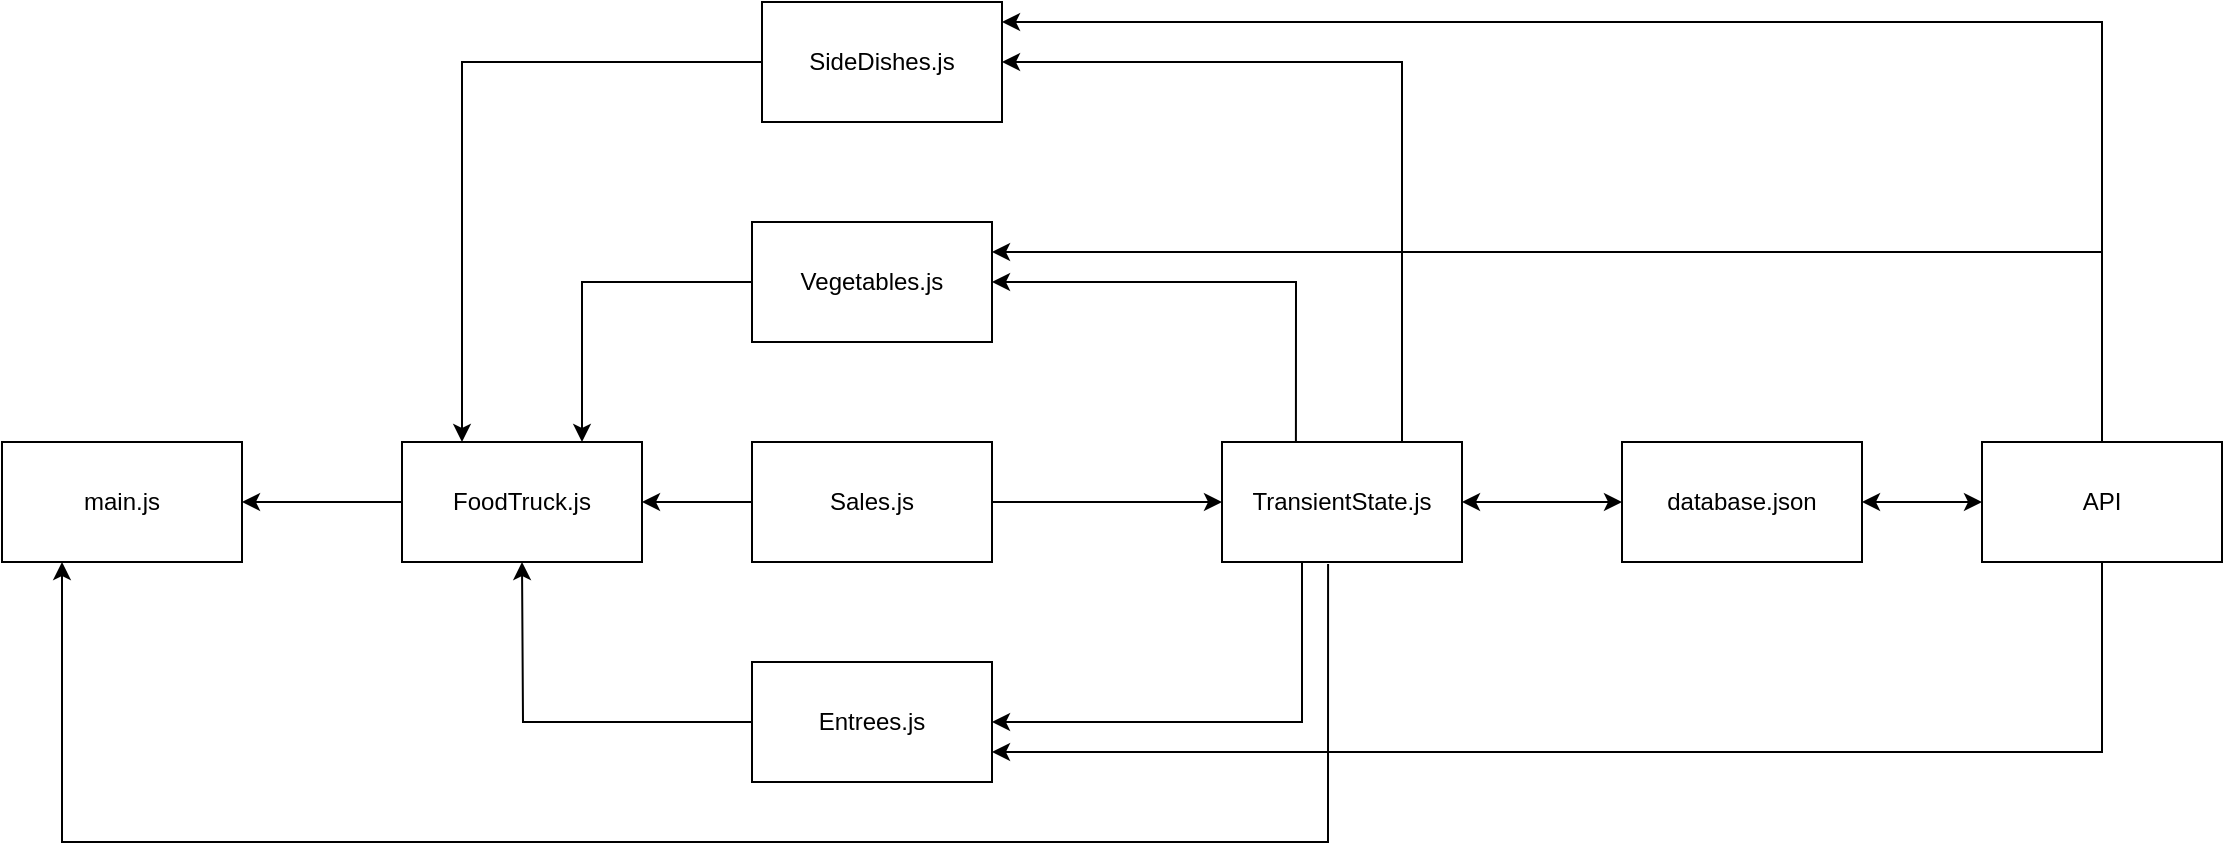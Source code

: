 <mxfile version="28.1.0">
  <diagram name="Page-1" id="wLL2_W_qI4W000w7sGsG">
    <mxGraphModel dx="1426" dy="790" grid="1" gridSize="10" guides="1" tooltips="1" connect="1" arrows="1" fold="1" page="1" pageScale="1" pageWidth="850" pageHeight="1100" math="0" shadow="0">
      <root>
        <mxCell id="0" />
        <mxCell id="1" parent="0" />
        <mxCell id="JBunUaeHpL857BxpidRx-12" style="edgeStyle=orthogonalEdgeStyle;rounded=0;orthogonalLoop=1;jettySize=auto;html=1;entryX=0.25;entryY=0;entryDx=0;entryDy=0;exitX=0;exitY=0.5;exitDx=0;exitDy=0;" parent="1" source="JBunUaeHpL857BxpidRx-2" edge="1" target="JBunUaeHpL857BxpidRx-7">
          <mxGeometry relative="1" as="geometry">
            <Array as="points">
              <mxPoint x="280" y="170" />
            </Array>
            <mxPoint x="230" y="170" as="sourcePoint" />
            <mxPoint x="80" y="360" as="targetPoint" />
          </mxGeometry>
        </mxCell>
        <mxCell id="JBunUaeHpL857BxpidRx-2" value="SideDishes.js" style="rounded=0;whiteSpace=wrap;html=1;" parent="1" vertex="1">
          <mxGeometry x="430" y="140" width="120" height="60" as="geometry" />
        </mxCell>
        <mxCell id="JBunUaeHpL857BxpidRx-11" style="edgeStyle=orthogonalEdgeStyle;rounded=0;orthogonalLoop=1;jettySize=auto;html=1;exitX=0;exitY=0.5;exitDx=0;exitDy=0;entryX=0.75;entryY=0;entryDx=0;entryDy=0;" parent="1" source="JBunUaeHpL857BxpidRx-3" target="JBunUaeHpL857BxpidRx-7" edge="1">
          <mxGeometry relative="1" as="geometry">
            <Array as="points">
              <mxPoint x="340" y="280" />
            </Array>
          </mxGeometry>
        </mxCell>
        <mxCell id="JBunUaeHpL857BxpidRx-3" value="Vegetables.js" style="rounded=0;whiteSpace=wrap;html=1;" parent="1" vertex="1">
          <mxGeometry x="425" y="250" width="120" height="60" as="geometry" />
        </mxCell>
        <mxCell id="JBunUaeHpL857BxpidRx-4" value="Entrees.js" style="rounded=0;whiteSpace=wrap;html=1;" parent="1" vertex="1">
          <mxGeometry x="425" y="470" width="120" height="60" as="geometry" />
        </mxCell>
        <mxCell id="JBunUaeHpL857BxpidRx-5" value="main.js" style="rounded=0;whiteSpace=wrap;html=1;" parent="1" vertex="1">
          <mxGeometry x="50" y="360" width="120" height="60" as="geometry" />
        </mxCell>
        <mxCell id="JBunUaeHpL857BxpidRx-22" style="edgeStyle=orthogonalEdgeStyle;rounded=0;orthogonalLoop=1;jettySize=auto;html=1;entryX=1;entryY=0.5;entryDx=0;entryDy=0;startArrow=classic;startFill=1;" parent="1" source="JBunUaeHpL857BxpidRx-6" target="JBunUaeHpL857BxpidRx-21" edge="1">
          <mxGeometry relative="1" as="geometry" />
        </mxCell>
        <mxCell id="JBunUaeHpL857BxpidRx-31" style="edgeStyle=orthogonalEdgeStyle;rounded=0;orthogonalLoop=1;jettySize=auto;html=1;entryX=0;entryY=0.5;entryDx=0;entryDy=0;startArrow=classic;startFill=1;" parent="1" source="JBunUaeHpL857BxpidRx-6" target="JBunUaeHpL857BxpidRx-30" edge="1">
          <mxGeometry relative="1" as="geometry" />
        </mxCell>
        <mxCell id="JBunUaeHpL857BxpidRx-6" value="database.json" style="rounded=0;whiteSpace=wrap;html=1;" parent="1" vertex="1">
          <mxGeometry x="860" y="360" width="120" height="60" as="geometry" />
        </mxCell>
        <mxCell id="JBunUaeHpL857BxpidRx-9" style="edgeStyle=orthogonalEdgeStyle;rounded=0;orthogonalLoop=1;jettySize=auto;html=1;entryX=1;entryY=0.5;entryDx=0;entryDy=0;" parent="1" source="JBunUaeHpL857BxpidRx-7" target="JBunUaeHpL857BxpidRx-5" edge="1">
          <mxGeometry relative="1" as="geometry" />
        </mxCell>
        <mxCell id="JBunUaeHpL857BxpidRx-7" value="FoodTruck.js" style="rounded=0;whiteSpace=wrap;html=1;" parent="1" vertex="1">
          <mxGeometry x="250" y="360" width="120" height="60" as="geometry" />
        </mxCell>
        <mxCell id="JBunUaeHpL857BxpidRx-10" style="edgeStyle=orthogonalEdgeStyle;rounded=0;orthogonalLoop=1;jettySize=auto;html=1;entryX=1;entryY=0.5;entryDx=0;entryDy=0;exitX=0;exitY=0.5;exitDx=0;exitDy=0;" parent="1" source="JBunUaeHpL857BxpidRx-8" target="JBunUaeHpL857BxpidRx-7" edge="1">
          <mxGeometry relative="1" as="geometry">
            <Array as="points">
              <mxPoint x="390" y="390" />
              <mxPoint x="390" y="390" />
            </Array>
          </mxGeometry>
        </mxCell>
        <mxCell id="JBunUaeHpL857BxpidRx-27" style="edgeStyle=orthogonalEdgeStyle;rounded=0;orthogonalLoop=1;jettySize=auto;html=1;entryX=0;entryY=0.5;entryDx=0;entryDy=0;" parent="1" source="JBunUaeHpL857BxpidRx-8" target="JBunUaeHpL857BxpidRx-21" edge="1">
          <mxGeometry relative="1" as="geometry" />
        </mxCell>
        <mxCell id="JBunUaeHpL857BxpidRx-8" value="Sales.js" style="rounded=0;whiteSpace=wrap;html=1;" parent="1" vertex="1">
          <mxGeometry x="425" y="360" width="120" height="60" as="geometry" />
        </mxCell>
        <mxCell id="JBunUaeHpL857BxpidRx-24" style="edgeStyle=orthogonalEdgeStyle;rounded=0;orthogonalLoop=1;jettySize=auto;html=1;entryX=1;entryY=0.5;entryDx=0;entryDy=0;exitX=0.325;exitY=0.983;exitDx=0;exitDy=0;exitPerimeter=0;" parent="1" source="JBunUaeHpL857BxpidRx-21" target="JBunUaeHpL857BxpidRx-4" edge="1">
          <mxGeometry relative="1" as="geometry">
            <Array as="points">
              <mxPoint x="699" y="420" />
              <mxPoint x="700" y="420" />
              <mxPoint x="700" y="500" />
            </Array>
          </mxGeometry>
        </mxCell>
        <mxCell id="JBunUaeHpL857BxpidRx-25" style="edgeStyle=orthogonalEdgeStyle;rounded=0;orthogonalLoop=1;jettySize=auto;html=1;entryX=1;entryY=0.5;entryDx=0;entryDy=0;exitX=0.308;exitY=0;exitDx=0;exitDy=0;exitPerimeter=0;" parent="1" source="JBunUaeHpL857BxpidRx-21" target="JBunUaeHpL857BxpidRx-3" edge="1">
          <mxGeometry relative="1" as="geometry" />
        </mxCell>
        <mxCell id="JBunUaeHpL857BxpidRx-26" style="edgeStyle=orthogonalEdgeStyle;rounded=0;orthogonalLoop=1;jettySize=auto;html=1;entryX=1;entryY=0.5;entryDx=0;entryDy=0;exitX=0.75;exitY=0;exitDx=0;exitDy=0;" parent="1" source="JBunUaeHpL857BxpidRx-21" target="JBunUaeHpL857BxpidRx-2" edge="1">
          <mxGeometry relative="1" as="geometry" />
        </mxCell>
        <mxCell id="JBunUaeHpL857BxpidRx-28" style="edgeStyle=orthogonalEdgeStyle;rounded=0;orthogonalLoop=1;jettySize=auto;html=1;entryX=0.5;entryY=1;entryDx=0;entryDy=0;exitX=0.692;exitY=1.017;exitDx=0;exitDy=0;exitPerimeter=0;" parent="1" edge="1">
          <mxGeometry relative="1" as="geometry">
            <Array as="points">
              <mxPoint x="713" y="560" />
              <mxPoint x="80" y="560" />
            </Array>
            <mxPoint x="713.04" y="421.02" as="sourcePoint" />
            <mxPoint x="80" y="420" as="targetPoint" />
          </mxGeometry>
        </mxCell>
        <mxCell id="JBunUaeHpL857BxpidRx-21" value="TransientState.js" style="rounded=0;whiteSpace=wrap;html=1;" parent="1" vertex="1">
          <mxGeometry x="660" y="360" width="120" height="60" as="geometry" />
        </mxCell>
        <mxCell id="JBunUaeHpL857BxpidRx-32" style="edgeStyle=orthogonalEdgeStyle;rounded=0;orthogonalLoop=1;jettySize=auto;html=1;exitX=0.5;exitY=0;exitDx=0;exitDy=0;" parent="1" source="JBunUaeHpL857BxpidRx-30" edge="1">
          <mxGeometry relative="1" as="geometry">
            <mxPoint x="550" y="150" as="targetPoint" />
            <Array as="points">
              <mxPoint x="1100" y="150" />
              <mxPoint x="550" y="150" />
            </Array>
          </mxGeometry>
        </mxCell>
        <mxCell id="JBunUaeHpL857BxpidRx-33" style="edgeStyle=orthogonalEdgeStyle;rounded=0;orthogonalLoop=1;jettySize=auto;html=1;entryX=1;entryY=0.25;entryDx=0;entryDy=0;exitX=0.5;exitY=0;exitDx=0;exitDy=0;" parent="1" source="JBunUaeHpL857BxpidRx-30" target="JBunUaeHpL857BxpidRx-3" edge="1">
          <mxGeometry relative="1" as="geometry">
            <Array as="points">
              <mxPoint x="1100" y="265" />
            </Array>
          </mxGeometry>
        </mxCell>
        <mxCell id="JBunUaeHpL857BxpidRx-35" style="edgeStyle=orthogonalEdgeStyle;rounded=0;orthogonalLoop=1;jettySize=auto;html=1;entryX=1;entryY=0.75;entryDx=0;entryDy=0;" parent="1" source="JBunUaeHpL857BxpidRx-30" target="JBunUaeHpL857BxpidRx-4" edge="1">
          <mxGeometry relative="1" as="geometry">
            <Array as="points">
              <mxPoint x="1100" y="515" />
            </Array>
          </mxGeometry>
        </mxCell>
        <mxCell id="JBunUaeHpL857BxpidRx-30" value="API" style="rounded=0;whiteSpace=wrap;html=1;" parent="1" vertex="1">
          <mxGeometry x="1040" y="360" width="120" height="60" as="geometry" />
        </mxCell>
        <mxCell id="8_KRy2_NUulpbR4Xa6Jz-1" style="edgeStyle=orthogonalEdgeStyle;rounded=0;orthogonalLoop=1;jettySize=auto;html=1;entryX=0.625;entryY=1.05;entryDx=0;entryDy=0;entryPerimeter=0;exitX=0;exitY=0.5;exitDx=0;exitDy=0;" parent="1" source="JBunUaeHpL857BxpidRx-4" edge="1">
          <mxGeometry relative="1" as="geometry">
            <mxPoint x="610" y="497" as="sourcePoint" />
            <mxPoint x="310" y="420" as="targetPoint" />
          </mxGeometry>
        </mxCell>
      </root>
    </mxGraphModel>
  </diagram>
</mxfile>
